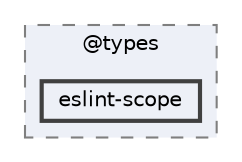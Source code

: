 digraph "pkiclassroomrescheduler/src/main/frontend/node_modules/@types/eslint-scope"
{
 // LATEX_PDF_SIZE
  bgcolor="transparent";
  edge [fontname=Helvetica,fontsize=10,labelfontname=Helvetica,labelfontsize=10];
  node [fontname=Helvetica,fontsize=10,shape=box,height=0.2,width=0.4];
  compound=true
  subgraph clusterdir_4e994157bc6d0b5f80f6b9b3b1e8b410 {
    graph [ bgcolor="#edf0f7", pencolor="grey50", label="@types", fontname=Helvetica,fontsize=10 style="filled,dashed", URL="dir_4e994157bc6d0b5f80f6b9b3b1e8b410.html",tooltip=""]
  dir_b2a96899a86fda9b4c63ec2d742d881f [label="eslint-scope", fillcolor="#edf0f7", color="grey25", style="filled,bold", URL="dir_b2a96899a86fda9b4c63ec2d742d881f.html",tooltip=""];
  }
}
